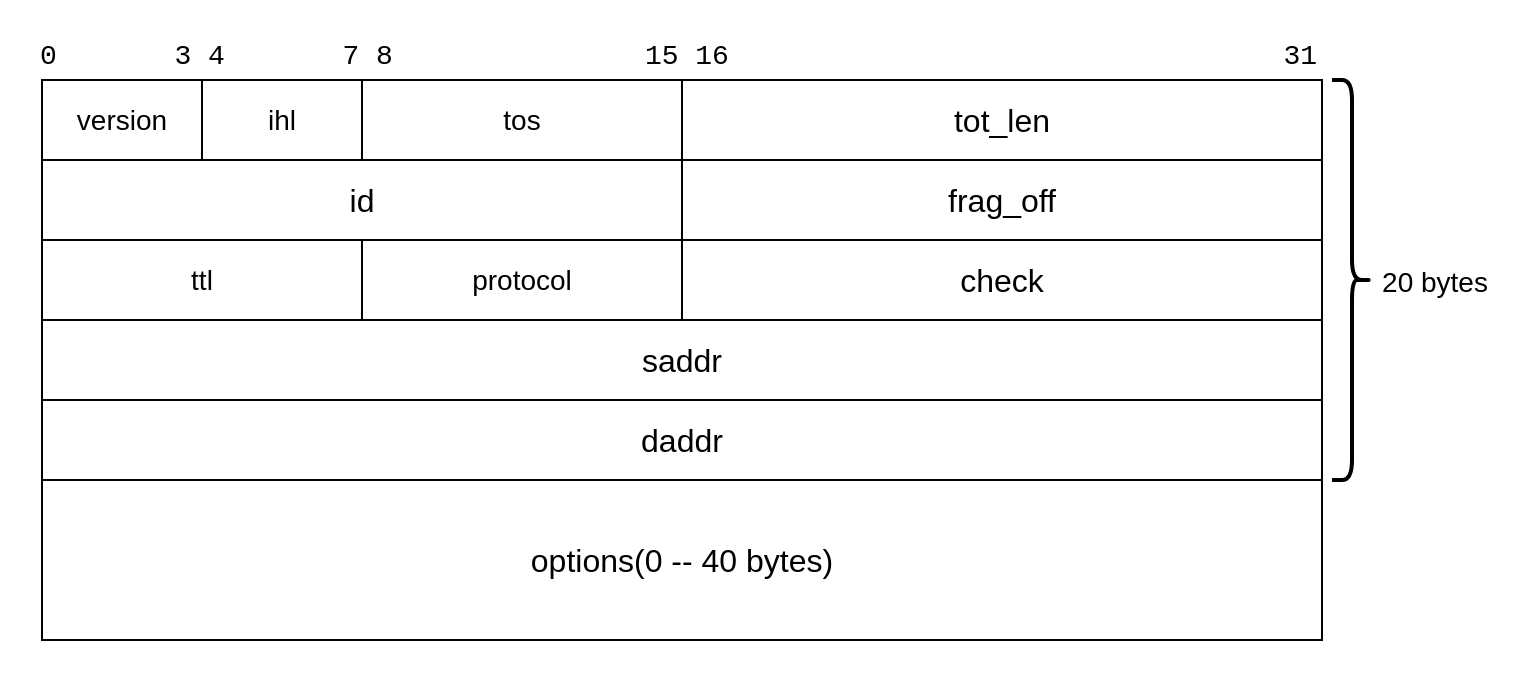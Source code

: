 <mxfile>
    <diagram id="u7vr-QenT6KZivplu1lZ" name="ip_header">
        <mxGraphModel dx="754" dy="539" grid="1" gridSize="10" guides="1" tooltips="1" connect="1" arrows="1" fold="1" page="1" pageScale="1" pageWidth="827" pageHeight="1169" math="0" shadow="0">
            <root>
                <mxCell id="DHMooveV-keyHzjIPeAs-0"/>
                <mxCell id="DHMooveV-keyHzjIPeAs-1" parent="DHMooveV-keyHzjIPeAs-0"/>
                <mxCell id="DHMooveV-keyHzjIPeAs-17" value="" style="rounded=0;whiteSpace=wrap;html=1;fontFamily=Helvetica;fontSize=14;strokeColor=none;fillColor=#FFFFFF;" vertex="1" parent="DHMooveV-keyHzjIPeAs-1">
                    <mxGeometry x="20" y="40" width="760" height="340" as="geometry"/>
                </mxCell>
                <mxCell id="DHMooveV-keyHzjIPeAs-2" value="&lt;font style=&quot;font-size: 14px&quot;&gt;version&lt;/font&gt;" style="rounded=0;whiteSpace=wrap;html=1;fillColor=#FFFFFF;strokeColor=#000000;fontColor=#000000;" vertex="1" parent="DHMooveV-keyHzjIPeAs-1">
                    <mxGeometry x="41" y="80" width="80" height="40" as="geometry"/>
                </mxCell>
                <mxCell id="DHMooveV-keyHzjIPeAs-3" value="&lt;font style=&quot;font-size: 14px&quot;&gt;ihl&lt;/font&gt;" style="rounded=0;whiteSpace=wrap;html=1;fillColor=#FFFFFF;strokeColor=#000000;fontColor=#000000;" vertex="1" parent="DHMooveV-keyHzjIPeAs-1">
                    <mxGeometry x="121" y="80" width="80" height="40" as="geometry"/>
                </mxCell>
                <mxCell id="DHMooveV-keyHzjIPeAs-4" value="&lt;font style=&quot;font-size: 14px&quot;&gt;tos&lt;/font&gt;" style="rounded=0;whiteSpace=wrap;html=1;fillColor=#FFFFFF;strokeColor=#000000;fontColor=#000000;" vertex="1" parent="DHMooveV-keyHzjIPeAs-1">
                    <mxGeometry x="201" y="80" width="160" height="40" as="geometry"/>
                </mxCell>
                <mxCell id="DHMooveV-keyHzjIPeAs-5" value="&lt;font size=&quot;3&quot;&gt;tot_len&lt;/font&gt;" style="rounded=0;whiteSpace=wrap;html=1;fillColor=#FFFFFF;strokeColor=#000000;fontColor=#000000;" vertex="1" parent="DHMooveV-keyHzjIPeAs-1">
                    <mxGeometry x="361" y="80" width="320" height="40" as="geometry"/>
                </mxCell>
                <mxCell id="DHMooveV-keyHzjIPeAs-6" value="&lt;font style=&quot;font-size: 14px&quot; face=&quot;Courier New&quot; color=&quot;#000000&quot;&gt;0&amp;nbsp; &amp;nbsp; &amp;nbsp; &amp;nbsp;3 4&amp;nbsp; &amp;nbsp; &amp;nbsp; &amp;nbsp;7 8&amp;nbsp; &amp;nbsp; &amp;nbsp; &amp;nbsp; &amp;nbsp; &amp;nbsp; &amp;nbsp; &amp;nbsp;15 16&amp;nbsp; &amp;nbsp; &amp;nbsp; &amp;nbsp; &amp;nbsp; &amp;nbsp; &amp;nbsp; &amp;nbsp; &amp;nbsp; &amp;nbsp; &amp;nbsp; &amp;nbsp; &amp;nbsp; &amp;nbsp; &amp;nbsp; &amp;nbsp; &amp;nbsp;31&lt;/font&gt;" style="text;html=1;align=left;verticalAlign=middle;resizable=0;points=[];autosize=1;strokeColor=none;fillColor=none;" vertex="1" parent="DHMooveV-keyHzjIPeAs-1">
                    <mxGeometry x="38" y="58" width="650" height="20" as="geometry"/>
                </mxCell>
                <mxCell id="DHMooveV-keyHzjIPeAs-7" value="&lt;font size=&quot;3&quot;&gt;id&lt;/font&gt;" style="rounded=0;whiteSpace=wrap;html=1;fillColor=#FFFFFF;strokeColor=#000000;fontColor=#000000;" vertex="1" parent="DHMooveV-keyHzjIPeAs-1">
                    <mxGeometry x="41" y="120" width="320" height="40" as="geometry"/>
                </mxCell>
                <mxCell id="DHMooveV-keyHzjIPeAs-8" value="&lt;font size=&quot;3&quot;&gt;frag_off&lt;/font&gt;" style="rounded=0;whiteSpace=wrap;html=1;fillColor=#FFFFFF;strokeColor=#000000;fontColor=#000000;" vertex="1" parent="DHMooveV-keyHzjIPeAs-1">
                    <mxGeometry x="361" y="120" width="320" height="40" as="geometry"/>
                </mxCell>
                <mxCell id="DHMooveV-keyHzjIPeAs-9" value="&lt;font style=&quot;font-size: 14px&quot;&gt;ttl&lt;/font&gt;" style="rounded=0;whiteSpace=wrap;html=1;fillColor=#FFFFFF;strokeColor=#000000;fontColor=#000000;" vertex="1" parent="DHMooveV-keyHzjIPeAs-1">
                    <mxGeometry x="41" y="160" width="160" height="40" as="geometry"/>
                </mxCell>
                <mxCell id="DHMooveV-keyHzjIPeAs-10" value="&lt;font style=&quot;font-size: 14px&quot;&gt;protocol&lt;/font&gt;" style="rounded=0;whiteSpace=wrap;html=1;fillColor=#FFFFFF;strokeColor=#000000;fontColor=#000000;" vertex="1" parent="DHMooveV-keyHzjIPeAs-1">
                    <mxGeometry x="201" y="160" width="160" height="40" as="geometry"/>
                </mxCell>
                <mxCell id="DHMooveV-keyHzjIPeAs-11" value="&lt;font size=&quot;3&quot;&gt;check&lt;/font&gt;" style="rounded=0;whiteSpace=wrap;html=1;fillColor=#FFFFFF;strokeColor=#000000;fontColor=#000000;" vertex="1" parent="DHMooveV-keyHzjIPeAs-1">
                    <mxGeometry x="361" y="160" width="320" height="40" as="geometry"/>
                </mxCell>
                <mxCell id="DHMooveV-keyHzjIPeAs-12" value="&lt;font size=&quot;3&quot;&gt;saddr&lt;/font&gt;" style="rounded=0;whiteSpace=wrap;html=1;fillColor=#FFFFFF;strokeColor=#000000;fontColor=#000000;" vertex="1" parent="DHMooveV-keyHzjIPeAs-1">
                    <mxGeometry x="41" y="200" width="640" height="40" as="geometry"/>
                </mxCell>
                <mxCell id="DHMooveV-keyHzjIPeAs-13" value="&lt;font size=&quot;3&quot;&gt;daddr&lt;/font&gt;" style="rounded=0;whiteSpace=wrap;html=1;fillColor=#FFFFFF;strokeColor=#000000;fontColor=#000000;" vertex="1" parent="DHMooveV-keyHzjIPeAs-1">
                    <mxGeometry x="41" y="240" width="640" height="40" as="geometry"/>
                </mxCell>
                <mxCell id="DHMooveV-keyHzjIPeAs-14" value="&lt;font size=&quot;3&quot;&gt;options(0 -- 40 bytes)&lt;/font&gt;" style="rounded=0;whiteSpace=wrap;html=1;fillColor=#FFFFFF;strokeColor=#000000;fontColor=#000000;" vertex="1" parent="DHMooveV-keyHzjIPeAs-1">
                    <mxGeometry x="41" y="280" width="640" height="80" as="geometry"/>
                </mxCell>
                <mxCell id="DHMooveV-keyHzjIPeAs-15" value="" style="shape=curlyBracket;whiteSpace=wrap;html=1;rounded=1;flipH=1;fontFamily=Courier New;fontSize=14;strokeColor=#000000;strokeWidth=2;" vertex="1" parent="DHMooveV-keyHzjIPeAs-1">
                    <mxGeometry x="686" y="80" width="20" height="200" as="geometry"/>
                </mxCell>
                <mxCell id="DHMooveV-keyHzjIPeAs-16" value="&lt;font face=&quot;Helvetica&quot; color=&quot;#000000&quot;&gt;20 bytes&lt;/font&gt;" style="text;html=1;align=center;verticalAlign=middle;resizable=0;points=[];autosize=1;strokeColor=none;fillColor=none;fontSize=14;fontFamily=Courier New;" vertex="1" parent="DHMooveV-keyHzjIPeAs-1">
                    <mxGeometry x="702" y="171" width="70" height="20" as="geometry"/>
                </mxCell>
            </root>
        </mxGraphModel>
    </diagram>
    <diagram id="FLMEIoMX8uv--oBVw_Oz" name="representation of a network packet">
        <mxGraphModel dx="754" dy="539" grid="1" gridSize="10" guides="1" tooltips="1" connect="1" arrows="1" fold="1" page="1" pageScale="1" pageWidth="827" pageHeight="1169" math="0" shadow="0">
            <root>
                <mxCell id="r3RcNXT-azHM2pUDs-xm-0"/>
                <mxCell id="r3RcNXT-azHM2pUDs-xm-1" parent="r3RcNXT-azHM2pUDs-xm-0"/>
                <mxCell id="r3RcNXT-azHM2pUDs-xm-2" value="" style="rounded=0;whiteSpace=wrap;html=1;fontSize=14;fillColor=#FFFFFF;strokeColor=none;" parent="r3RcNXT-azHM2pUDs-xm-1" vertex="1">
                    <mxGeometry x="100" y="180" width="640" height="80" as="geometry"/>
                </mxCell>
                <mxCell id="r3RcNXT-azHM2pUDs-xm-3" value="&lt;font style=&quot;font-size: 14px&quot; color=&quot;#000000&quot;&gt;Ethernet Header&lt;/font&gt;" style="rounded=0;whiteSpace=wrap;html=1;strokeColor=#000000;fillColor=none;" parent="r3RcNXT-azHM2pUDs-xm-1" vertex="1">
                    <mxGeometry x="120" y="200" width="120" height="40" as="geometry"/>
                </mxCell>
                <mxCell id="r3RcNXT-azHM2pUDs-xm-4" value="&lt;font color=&quot;#000000&quot;&gt;Ethernet Protocol Header&lt;/font&gt;" style="rounded=0;whiteSpace=wrap;html=1;fontSize=14;strokeColor=#000000;fillColor=none;" parent="r3RcNXT-azHM2pUDs-xm-1" vertex="1">
                    <mxGeometry x="240" y="200" width="200" height="40" as="geometry"/>
                </mxCell>
                <mxCell id="r3RcNXT-azHM2pUDs-xm-5" value="&lt;font color=&quot;#000000&quot;&gt;Transport Protocol Header&lt;/font&gt;" style="rounded=0;whiteSpace=wrap;html=1;fontSize=14;strokeColor=#000000;fillColor=none;" parent="r3RcNXT-azHM2pUDs-xm-1" vertex="1">
                    <mxGeometry x="440" y="200" width="200" height="40" as="geometry"/>
                </mxCell>
                <mxCell id="r3RcNXT-azHM2pUDs-xm-6" value="&lt;font style=&quot;font-size: 14px&quot; color=&quot;#000000&quot;&gt;Data&lt;/font&gt;" style="rounded=0;whiteSpace=wrap;html=1;strokeColor=#000000;fillColor=none;" parent="r3RcNXT-azHM2pUDs-xm-1" vertex="1">
                    <mxGeometry x="640" y="200" width="80" height="40" as="geometry"/>
                </mxCell>
            </root>
        </mxGraphModel>
    </diagram>
    <diagram id="LYj6hifyF-ziOyOi2kfr" name="app_receive_data_with_raw_socket">
        <mxGraphModel dx="754" dy="539" grid="1" gridSize="10" guides="1" tooltips="1" connect="1" arrows="1" fold="1" page="1" pageScale="1" pageWidth="827" pageHeight="1169" math="0" shadow="0">
            <root>
                <mxCell id="8yb0iqfsgr8Nk_YObrAN-0"/>
                <mxCell id="8yb0iqfsgr8Nk_YObrAN-1" parent="8yb0iqfsgr8Nk_YObrAN-0"/>
                <mxCell id="8yb0iqfsgr8Nk_YObrAN-2" value="" style="rounded=0;whiteSpace=wrap;html=1;labelBackgroundColor=#66B2FF;fontSize=14;fillColor=#FFFFFF;strokeColor=none;" parent="8yb0iqfsgr8Nk_YObrAN-1" vertex="1">
                    <mxGeometry x="170" y="100" width="460" height="360" as="geometry"/>
                </mxCell>
                <mxCell id="8yb0iqfsgr8Nk_YObrAN-3" value="&lt;font style=&quot;font-size: 14px&quot; color=&quot;#000000&quot;&gt;User Application&lt;/font&gt;" style="rounded=0;whiteSpace=wrap;html=1;fillColor=#99CCFF;strokeColor=#000000;" parent="8yb0iqfsgr8Nk_YObrAN-1" vertex="1">
                    <mxGeometry x="200" y="120" width="400" height="40" as="geometry"/>
                </mxCell>
                <mxCell id="8yb0iqfsgr8Nk_YObrAN-4" value="&lt;font style=&quot;font-size: 14px&quot; color=&quot;#000000&quot;&gt;&amp;nbsp; Socket Interface&lt;/font&gt;" style="rounded=0;whiteSpace=wrap;html=1;align=left;fillColor=#99CCFF;strokeColor=#000000;" parent="8yb0iqfsgr8Nk_YObrAN-1" vertex="1">
                    <mxGeometry x="200" y="159" width="400" height="121" as="geometry"/>
                </mxCell>
                <mxCell id="8yb0iqfsgr8Nk_YObrAN-5" value="&lt;font style=&quot;font-size: 14px&quot; color=&quot;#000000&quot;&gt;Transport Layer Processing&lt;/font&gt;" style="rounded=0;whiteSpace=wrap;html=1;fillColor=#99CCFF;strokeColor=#000000;" parent="8yb0iqfsgr8Nk_YObrAN-1" vertex="1">
                    <mxGeometry x="200" y="280" width="200" height="40" as="geometry"/>
                </mxCell>
                <mxCell id="8yb0iqfsgr8Nk_YObrAN-6" value="&lt;font style=&quot;font-size: 14px&quot; color=&quot;#000000&quot;&gt;Network Layer Processing&lt;/font&gt;" style="rounded=0;whiteSpace=wrap;html=1;fillColor=#99CCFF;strokeColor=#000000;" parent="8yb0iqfsgr8Nk_YObrAN-1" vertex="1">
                    <mxGeometry x="200" y="320" width="200" height="40" as="geometry"/>
                </mxCell>
                <mxCell id="8yb0iqfsgr8Nk_YObrAN-7" value="&lt;font style=&quot;font-size: 14px&quot; color=&quot;#000000&quot;&gt;Data Link Layer Processing&lt;/font&gt;" style="rounded=0;whiteSpace=wrap;html=1;fillColor=#99CCFF;strokeColor=#000000;" parent="8yb0iqfsgr8Nk_YObrAN-1" vertex="1">
                    <mxGeometry x="200" y="360" width="200" height="40" as="geometry"/>
                </mxCell>
                <mxCell id="8yb0iqfsgr8Nk_YObrAN-8" value="" style="rounded=0;whiteSpace=wrap;html=1;fillColor=#99CCFF;strokeColor=#000000;" parent="8yb0iqfsgr8Nk_YObrAN-1" vertex="1">
                    <mxGeometry x="400" y="280" width="200" height="120" as="geometry"/>
                </mxCell>
                <mxCell id="8yb0iqfsgr8Nk_YObrAN-9" value="&lt;font style=&quot;font-size: 14px&quot; color=&quot;#000000&quot;&gt;NIC Driver&lt;/font&gt;" style="rounded=0;whiteSpace=wrap;html=1;fillColor=#99CCFF;strokeColor=#000000;" parent="8yb0iqfsgr8Nk_YObrAN-1" vertex="1">
                    <mxGeometry x="200" y="400" width="400" height="40" as="geometry"/>
                </mxCell>
                <mxCell id="8yb0iqfsgr8Nk_YObrAN-10" style="edgeStyle=elbowEdgeStyle;html=1;exitX=0.5;exitY=1;exitDx=0;exitDy=0;fontSize=14;strokeWidth=2;endArrow=none;endFill=0;startArrow=classic;startFill=1;strokeColor=#000000;" parent="8yb0iqfsgr8Nk_YObrAN-1" source="8yb0iqfsgr8Nk_YObrAN-11" edge="1">
                    <mxGeometry relative="1" as="geometry">
                        <mxPoint x="400" y="380" as="targetPoint"/>
                        <Array as="points">
                            <mxPoint x="505" y="300"/>
                            <mxPoint x="450" y="390"/>
                            <mxPoint x="505" y="300"/>
                        </Array>
                    </mxGeometry>
                </mxCell>
                <mxCell id="8yb0iqfsgr8Nk_YObrAN-11" value="&lt;font style=&quot;font-size: 14px&quot; color=&quot;#000000&quot;&gt;Raw Socket&lt;/font&gt;" style="rounded=0;whiteSpace=wrap;html=1;fillColor=#007FFF;strokeColor=none;" parent="8yb0iqfsgr8Nk_YObrAN-1" vertex="1">
                    <mxGeometry x="440" y="180" width="130" height="40" as="geometry"/>
                </mxCell>
            </root>
        </mxGraphModel>
    </diagram>
    <diagram id="9u6zimstRXeZO1QwXPuI" name="receiving_data_in_app_with_socket">
        <mxGraphModel dx="754" dy="539" grid="1" gridSize="10" guides="1" tooltips="1" connect="1" arrows="1" fold="1" page="1" pageScale="1" pageWidth="827" pageHeight="1169" math="0" shadow="0">
            <root>
                <mxCell id="kOp343PaP1bm_xIr-tj_-0"/>
                <mxCell id="kOp343PaP1bm_xIr-tj_-1" parent="kOp343PaP1bm_xIr-tj_-0"/>
                <mxCell id="kOp343PaP1bm_xIr-tj_-2" value="" style="rounded=0;whiteSpace=wrap;html=1;fontSize=18;strokeColor=none;fillColor=#FFFFFF;" parent="kOp343PaP1bm_xIr-tj_-1" vertex="1">
                    <mxGeometry x="20" y="60" width="740" height="390" as="geometry"/>
                </mxCell>
                <mxCell id="kOp343PaP1bm_xIr-tj_-3" style="edgeStyle=none;html=1;exitX=0.5;exitY=1;exitDx=0;exitDy=0;entryX=0.5;entryY=0;entryDx=0;entryDy=0;strokeWidth=2;strokeColor=#000000;endArrow=none;endFill=0;startArrow=classic;startFill=1;" parent="kOp343PaP1bm_xIr-tj_-1" source="kOp343PaP1bm_xIr-tj_-4" target="kOp343PaP1bm_xIr-tj_-6" edge="1">
                    <mxGeometry relative="1" as="geometry"/>
                </mxCell>
                <mxCell id="kOp343PaP1bm_xIr-tj_-4" value="&lt;font size=&quot;3&quot; color=&quot;#000000&quot;&gt;Data&lt;/font&gt;" style="rounded=0;whiteSpace=wrap;html=1;fillColor=#FFFFFF;strokeColor=#000000;" parent="kOp343PaP1bm_xIr-tj_-1" vertex="1">
                    <mxGeometry x="480" y="80" width="120" height="40" as="geometry"/>
                </mxCell>
                <mxCell id="kOp343PaP1bm_xIr-tj_-5" style="edgeStyle=none;html=1;exitX=0.5;exitY=1;exitDx=0;exitDy=0;entryX=0.5;entryY=0;entryDx=0;entryDy=0;strokeWidth=2;strokeColor=#000000;endArrow=none;endFill=0;startArrow=classic;startFill=1;" parent="kOp343PaP1bm_xIr-tj_-1" source="kOp343PaP1bm_xIr-tj_-6" target="kOp343PaP1bm_xIr-tj_-9" edge="1">
                    <mxGeometry relative="1" as="geometry"/>
                </mxCell>
                <mxCell id="kOp343PaP1bm_xIr-tj_-6" value="&lt;font size=&quot;3&quot; color=&quot;#000000&quot;&gt;Data&lt;/font&gt;" style="rounded=0;whiteSpace=wrap;html=1;fillColor=#FFFFFF;strokeColor=#000000;" parent="kOp343PaP1bm_xIr-tj_-1" vertex="1">
                    <mxGeometry x="480" y="160" width="120" height="40" as="geometry"/>
                </mxCell>
                <mxCell id="kOp343PaP1bm_xIr-tj_-7" value="&lt;font size=&quot;3&quot; color=&quot;#000000&quot;&gt;TCP/UDP Header&lt;/font&gt;" style="rounded=0;whiteSpace=wrap;html=1;strokeColor=#000000;fillColor=#FFFFFF;" parent="kOp343PaP1bm_xIr-tj_-1" vertex="1">
                    <mxGeometry x="320" y="160" width="160" height="40" as="geometry"/>
                </mxCell>
                <mxCell id="kOp343PaP1bm_xIr-tj_-8" style="edgeStyle=none;html=1;exitX=0.5;exitY=1;exitDx=0;exitDy=0;entryX=0.5;entryY=0;entryDx=0;entryDy=0;strokeColor=#000000;strokeWidth=2;endArrow=none;endFill=0;startArrow=classic;startFill=1;" parent="kOp343PaP1bm_xIr-tj_-1" source="kOp343PaP1bm_xIr-tj_-9" target="kOp343PaP1bm_xIr-tj_-13" edge="1">
                    <mxGeometry relative="1" as="geometry"/>
                </mxCell>
                <mxCell id="kOp343PaP1bm_xIr-tj_-9" value="&lt;font size=&quot;3&quot; color=&quot;#000000&quot;&gt;Data&lt;/font&gt;" style="rounded=0;whiteSpace=wrap;html=1;fillColor=#FFFFFF;strokeColor=#000000;" parent="kOp343PaP1bm_xIr-tj_-1" vertex="1">
                    <mxGeometry x="480" y="240" width="120" height="40" as="geometry"/>
                </mxCell>
                <mxCell id="kOp343PaP1bm_xIr-tj_-10" value="&lt;font size=&quot;3&quot; color=&quot;#000000&quot;&gt;TCP/UDP Header&lt;/font&gt;" style="rounded=0;whiteSpace=wrap;html=1;strokeColor=#000000;fillColor=#FFFFFF;" parent="kOp343PaP1bm_xIr-tj_-1" vertex="1">
                    <mxGeometry x="320" y="240" width="160" height="40" as="geometry"/>
                </mxCell>
                <mxCell id="kOp343PaP1bm_xIr-tj_-11" value="&lt;font size=&quot;3&quot; color=&quot;#000000&quot;&gt;IP Header&lt;/font&gt;" style="rounded=0;whiteSpace=wrap;html=1;strokeColor=#000000;fillColor=#FFFFFF;" parent="kOp343PaP1bm_xIr-tj_-1" vertex="1">
                    <mxGeometry x="200" y="240" width="120" height="40" as="geometry"/>
                </mxCell>
                <mxCell id="kOp343PaP1bm_xIr-tj_-12" style="edgeStyle=none;html=1;exitX=0.5;exitY=1;exitDx=0;exitDy=0;entryX=0.496;entryY=-0.2;entryDx=0;entryDy=0;entryPerimeter=0;fontSize=14;strokeWidth=2;strokeColor=#000000;endArrow=none;endFill=0;startArrow=classic;startFill=1;" parent="kOp343PaP1bm_xIr-tj_-1" source="kOp343PaP1bm_xIr-tj_-13" target="kOp343PaP1bm_xIr-tj_-21" edge="1">
                    <mxGeometry relative="1" as="geometry"/>
                </mxCell>
                <mxCell id="kOp343PaP1bm_xIr-tj_-13" value="&lt;font size=&quot;3&quot; color=&quot;#000000&quot;&gt;Data&lt;/font&gt;" style="rounded=0;whiteSpace=wrap;html=1;strokeColor=#000000;fillColor=#FFFFFF;" parent="kOp343PaP1bm_xIr-tj_-1" vertex="1">
                    <mxGeometry x="480" y="320" width="120" height="40" as="geometry"/>
                </mxCell>
                <mxCell id="kOp343PaP1bm_xIr-tj_-14" value="&lt;font size=&quot;3&quot; color=&quot;#000000&quot;&gt;TCP/UDP Header&lt;/font&gt;" style="rounded=0;whiteSpace=wrap;html=1;strokeColor=#000000;fillColor=#FFFFFF;" parent="kOp343PaP1bm_xIr-tj_-1" vertex="1">
                    <mxGeometry x="320" y="320" width="160" height="40" as="geometry"/>
                </mxCell>
                <mxCell id="kOp343PaP1bm_xIr-tj_-15" value="&lt;font size=&quot;3&quot; color=&quot;#000000&quot;&gt;IP Header&lt;/font&gt;" style="rounded=0;whiteSpace=wrap;html=1;strokeColor=#000000;fillColor=#FFFFFF;" parent="kOp343PaP1bm_xIr-tj_-1" vertex="1">
                    <mxGeometry x="200" y="320" width="120" height="40" as="geometry"/>
                </mxCell>
                <mxCell id="kOp343PaP1bm_xIr-tj_-16" value="&lt;font size=&quot;3&quot; color=&quot;#000000&quot;&gt;Ethernet Header&lt;/font&gt;" style="rounded=0;whiteSpace=wrap;html=1;fillColor=#FFFFFF;strokeColor=#000000;" parent="kOp343PaP1bm_xIr-tj_-1" vertex="1">
                    <mxGeometry x="40" y="320" width="160" height="40" as="geometry"/>
                </mxCell>
                <mxCell id="kOp343PaP1bm_xIr-tj_-17" value="&lt;font color=&quot;#000000&quot;&gt;Application&lt;/font&gt;" style="text;html=1;align=left;verticalAlign=middle;resizable=0;points=[];autosize=1;strokeColor=none;fillColor=none;fontSize=14;" parent="kOp343PaP1bm_xIr-tj_-1" vertex="1">
                    <mxGeometry x="640" y="90" width="80" height="20" as="geometry"/>
                </mxCell>
                <mxCell id="kOp343PaP1bm_xIr-tj_-18" value="&lt;font color=&quot;#000000&quot;&gt;Transport Layer&lt;/font&gt;" style="text;html=1;align=left;verticalAlign=middle;resizable=0;points=[];autosize=1;strokeColor=none;fillColor=none;fontSize=14;" parent="kOp343PaP1bm_xIr-tj_-1" vertex="1">
                    <mxGeometry x="640" y="170" width="110" height="20" as="geometry"/>
                </mxCell>
                <mxCell id="kOp343PaP1bm_xIr-tj_-19" value="&lt;font color=&quot;#000000&quot;&gt;Network Layer&lt;/font&gt;" style="text;html=1;align=left;verticalAlign=middle;resizable=0;points=[];autosize=1;strokeColor=none;fillColor=none;fontSize=14;" parent="kOp343PaP1bm_xIr-tj_-1" vertex="1">
                    <mxGeometry x="640" y="250" width="110" height="20" as="geometry"/>
                </mxCell>
                <mxCell id="kOp343PaP1bm_xIr-tj_-20" value="&lt;font color=&quot;#000000&quot;&gt;Data Link Layer&lt;/font&gt;" style="text;html=1;align=left;verticalAlign=middle;resizable=0;points=[];autosize=1;strokeColor=none;fillColor=none;fontSize=14;" parent="kOp343PaP1bm_xIr-tj_-1" vertex="1">
                    <mxGeometry x="640" y="330" width="110" height="20" as="geometry"/>
                </mxCell>
                <mxCell id="kOp343PaP1bm_xIr-tj_-21" value="&lt;font style=&quot;font-size: 18px&quot; color=&quot;#000000&quot;&gt;NIC Driver&lt;/font&gt;" style="text;html=1;align=center;verticalAlign=middle;resizable=0;points=[];autosize=1;strokeColor=none;fillColor=none;" parent="kOp343PaP1bm_xIr-tj_-1" vertex="1">
                    <mxGeometry x="490" y="410" width="100" height="20" as="geometry"/>
                </mxCell>
            </root>
        </mxGraphModel>
    </diagram>
    <diagram id="ld85nW_0cYD5aqHjIyk8" name="sending_data_from_app_with_socket">
        <mxGraphModel dx="754" dy="539" grid="1" gridSize="10" guides="1" tooltips="1" connect="1" arrows="1" fold="1" page="1" pageScale="1" pageWidth="827" pageHeight="1169" math="0" shadow="0">
            <root>
                <mxCell id="0"/>
                <mxCell id="1" parent="0"/>
                <mxCell id="2" value="" style="rounded=0;whiteSpace=wrap;html=1;fontSize=18;strokeColor=none;fillColor=#FFFFFF;" parent="1" vertex="1">
                    <mxGeometry x="20" y="60" width="740" height="390" as="geometry"/>
                </mxCell>
                <mxCell id="3" style="edgeStyle=none;html=1;exitX=0.5;exitY=1;exitDx=0;exitDy=0;entryX=0.5;entryY=0;entryDx=0;entryDy=0;strokeWidth=2;strokeColor=#000000;" parent="1" source="4" target="6" edge="1">
                    <mxGeometry relative="1" as="geometry"/>
                </mxCell>
                <mxCell id="4" value="&lt;font size=&quot;3&quot; color=&quot;#000000&quot;&gt;Data&lt;/font&gt;" style="rounded=0;whiteSpace=wrap;html=1;fillColor=#FFFFFF;strokeColor=#000000;" parent="1" vertex="1">
                    <mxGeometry x="480" y="80" width="120" height="40" as="geometry"/>
                </mxCell>
                <mxCell id="5" style="edgeStyle=none;html=1;exitX=0.5;exitY=1;exitDx=0;exitDy=0;entryX=0.5;entryY=0;entryDx=0;entryDy=0;strokeWidth=2;strokeColor=#000000;" parent="1" source="6" target="9" edge="1">
                    <mxGeometry relative="1" as="geometry"/>
                </mxCell>
                <mxCell id="6" value="&lt;font size=&quot;3&quot; color=&quot;#000000&quot;&gt;Data&lt;/font&gt;" style="rounded=0;whiteSpace=wrap;html=1;fillColor=#FFFFFF;strokeColor=#000000;" parent="1" vertex="1">
                    <mxGeometry x="480" y="160" width="120" height="40" as="geometry"/>
                </mxCell>
                <mxCell id="7" value="&lt;font size=&quot;3&quot; color=&quot;#000000&quot;&gt;TCP/UDP Header&lt;/font&gt;" style="rounded=0;whiteSpace=wrap;html=1;strokeColor=#000000;fillColor=#FFFFFF;" parent="1" vertex="1">
                    <mxGeometry x="320" y="160" width="160" height="40" as="geometry"/>
                </mxCell>
                <mxCell id="8" style="edgeStyle=none;html=1;exitX=0.5;exitY=1;exitDx=0;exitDy=0;entryX=0.5;entryY=0;entryDx=0;entryDy=0;strokeColor=#000000;strokeWidth=2;" parent="1" source="9" target="13" edge="1">
                    <mxGeometry relative="1" as="geometry"/>
                </mxCell>
                <mxCell id="9" value="&lt;font size=&quot;3&quot; color=&quot;#000000&quot;&gt;Data&lt;/font&gt;" style="rounded=0;whiteSpace=wrap;html=1;fillColor=#FFFFFF;strokeColor=#000000;" parent="1" vertex="1">
                    <mxGeometry x="480" y="240" width="120" height="40" as="geometry"/>
                </mxCell>
                <mxCell id="10" value="&lt;font size=&quot;3&quot; color=&quot;#000000&quot;&gt;TCP/UDP Header&lt;/font&gt;" style="rounded=0;whiteSpace=wrap;html=1;strokeColor=#000000;fillColor=#FFFFFF;" parent="1" vertex="1">
                    <mxGeometry x="320" y="240" width="160" height="40" as="geometry"/>
                </mxCell>
                <mxCell id="11" value="&lt;font size=&quot;3&quot; color=&quot;#000000&quot;&gt;IP Header&lt;/font&gt;" style="rounded=0;whiteSpace=wrap;html=1;strokeColor=#000000;fillColor=#FFFFFF;" parent="1" vertex="1">
                    <mxGeometry x="200" y="240" width="120" height="40" as="geometry"/>
                </mxCell>
                <mxCell id="12" style="edgeStyle=none;html=1;exitX=0.5;exitY=1;exitDx=0;exitDy=0;entryX=0.496;entryY=-0.2;entryDx=0;entryDy=0;entryPerimeter=0;fontSize=14;strokeWidth=2;strokeColor=#000000;" parent="1" source="13" target="21" edge="1">
                    <mxGeometry relative="1" as="geometry"/>
                </mxCell>
                <mxCell id="13" value="&lt;font size=&quot;3&quot; color=&quot;#000000&quot;&gt;Data&lt;/font&gt;" style="rounded=0;whiteSpace=wrap;html=1;strokeColor=#000000;fillColor=#FFFFFF;" parent="1" vertex="1">
                    <mxGeometry x="480" y="320" width="120" height="40" as="geometry"/>
                </mxCell>
                <mxCell id="14" value="&lt;font size=&quot;3&quot; color=&quot;#000000&quot;&gt;TCP/UDP Header&lt;/font&gt;" style="rounded=0;whiteSpace=wrap;html=1;strokeColor=#000000;fillColor=#FFFFFF;" parent="1" vertex="1">
                    <mxGeometry x="320" y="320" width="160" height="40" as="geometry"/>
                </mxCell>
                <mxCell id="15" value="&lt;font size=&quot;3&quot; color=&quot;#000000&quot;&gt;IP Header&lt;/font&gt;" style="rounded=0;whiteSpace=wrap;html=1;strokeColor=#000000;fillColor=#FFFFFF;" parent="1" vertex="1">
                    <mxGeometry x="200" y="320" width="120" height="40" as="geometry"/>
                </mxCell>
                <mxCell id="16" value="&lt;font size=&quot;3&quot; color=&quot;#000000&quot;&gt;Ethernet Header&lt;/font&gt;" style="rounded=0;whiteSpace=wrap;html=1;fillColor=#FFFFFF;strokeColor=#000000;" parent="1" vertex="1">
                    <mxGeometry x="40" y="320" width="160" height="40" as="geometry"/>
                </mxCell>
                <mxCell id="17" value="&lt;font color=&quot;#000000&quot;&gt;Application&lt;/font&gt;" style="text;html=1;align=left;verticalAlign=middle;resizable=0;points=[];autosize=1;strokeColor=none;fillColor=none;fontSize=14;" parent="1" vertex="1">
                    <mxGeometry x="640" y="90" width="80" height="20" as="geometry"/>
                </mxCell>
                <mxCell id="18" value="&lt;font color=&quot;#000000&quot;&gt;Transport Layer&lt;/font&gt;" style="text;html=1;align=left;verticalAlign=middle;resizable=0;points=[];autosize=1;strokeColor=none;fillColor=none;fontSize=14;" parent="1" vertex="1">
                    <mxGeometry x="640" y="170" width="110" height="20" as="geometry"/>
                </mxCell>
                <mxCell id="19" value="&lt;font color=&quot;#000000&quot;&gt;Network Layer&lt;/font&gt;" style="text;html=1;align=left;verticalAlign=middle;resizable=0;points=[];autosize=1;strokeColor=none;fillColor=none;fontSize=14;" parent="1" vertex="1">
                    <mxGeometry x="640" y="250" width="110" height="20" as="geometry"/>
                </mxCell>
                <mxCell id="20" value="&lt;font color=&quot;#000000&quot;&gt;Data Link Layer&lt;/font&gt;" style="text;html=1;align=left;verticalAlign=middle;resizable=0;points=[];autosize=1;strokeColor=none;fillColor=none;fontSize=14;" parent="1" vertex="1">
                    <mxGeometry x="640" y="330" width="110" height="20" as="geometry"/>
                </mxCell>
                <mxCell id="21" value="&lt;font style=&quot;font-size: 18px&quot; color=&quot;#000000&quot;&gt;NIC Driver&lt;/font&gt;" style="text;html=1;align=center;verticalAlign=middle;resizable=0;points=[];autosize=1;strokeColor=none;fillColor=none;" parent="1" vertex="1">
                    <mxGeometry x="490" y="410" width="100" height="20" as="geometry"/>
                </mxCell>
            </root>
        </mxGraphModel>
    </diagram>
</mxfile>